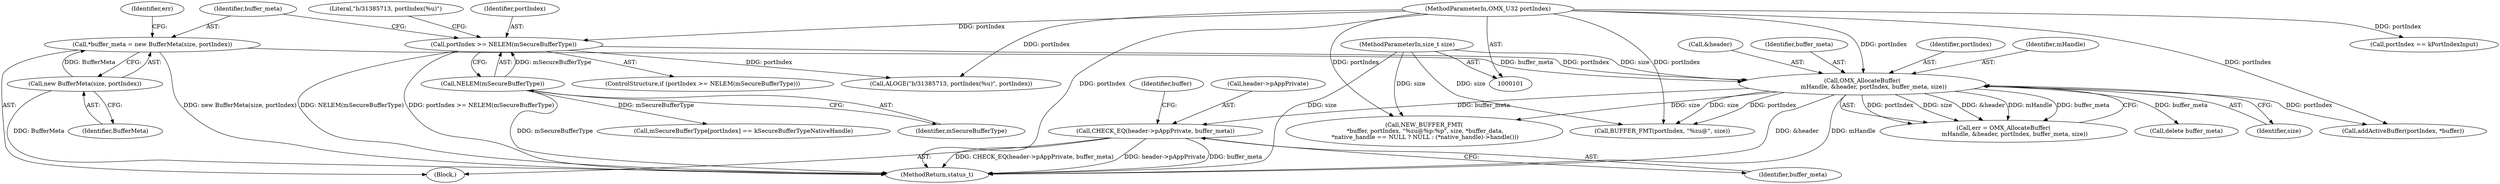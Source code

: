 digraph "0_Android_1d4feebdb85db46e138530f360d9ff2490e14353@pointer" {
"1000180" [label="(Call,CHECK_EQ(header->pAppPrivate, buffer_meta))"];
"1000149" [label="(Call,OMX_AllocateBuffer(\n            mHandle, &header, portIndex, buffer_meta, size))"];
"1000126" [label="(Call,portIndex >= NELEM(mSecureBufferType))"];
"1000102" [label="(MethodParameterIn,OMX_U32 portIndex)"];
"1000128" [label="(Call,NELEM(mSecureBufferType))"];
"1000141" [label="(Call,*buffer_meta = new BufferMeta(size, portIndex))"];
"1000143" [label="(Call,new BufferMeta(size, portIndex))"];
"1000103" [label="(MethodParameterIn,size_t size)"];
"1000154" [label="(Identifier,buffer_meta)"];
"1000180" [label="(Call,CHECK_EQ(header->pAppPrivate, buffer_meta))"];
"1000141" [label="(Call,*buffer_meta = new BufferMeta(size, portIndex))"];
"1000142" [label="(Identifier,buffer_meta)"];
"1000153" [label="(Identifier,portIndex)"];
"1000103" [label="(MethodParameterIn,size_t size)"];
"1000168" [label="(Call,delete buffer_meta)"];
"1000155" [label="(Identifier,size)"];
"1000129" [label="(Identifier,mSecureBufferType)"];
"1000258" [label="(MethodReturn,status_t)"];
"1000150" [label="(Identifier,mHandle)"];
"1000223" [label="(Call,addActiveBuffer(portIndex, *buffer))"];
"1000151" [label="(Call,&header)"];
"1000164" [label="(Call,BUFFER_FMT(portIndex, \"%zu@\", size))"];
"1000233" [label="(Call,portIndex == kPortIndexInput)"];
"1000147" [label="(Call,err = OMX_AllocateBuffer(\n            mHandle, &header, portIndex, buffer_meta, size))"];
"1000131" [label="(Call,ALOGE(\"b/31385713, portIndex(%u)\", portIndex))"];
"1000107" [label="(Block,)"];
"1000149" [label="(Call,OMX_AllocateBuffer(\n            mHandle, &header, portIndex, buffer_meta, size))"];
"1000184" [label="(Identifier,buffer_meta)"];
"1000187" [label="(Identifier,buffer)"];
"1000128" [label="(Call,NELEM(mSecureBufferType))"];
"1000126" [label="(Call,portIndex >= NELEM(mSecureBufferType))"];
"1000102" [label="(MethodParameterIn,OMX_U32 portIndex)"];
"1000125" [label="(ControlStructure,if (portIndex >= NELEM(mSecureBufferType)))"];
"1000241" [label="(Call,NEW_BUFFER_FMT(\n *buffer, portIndex, \"%zu@%p:%p\", size, *buffer_data,\n *native_handle == NULL ? NULL : (*native_handle)->handle()))"];
"1000132" [label="(Literal,\"b/31385713, portIndex(%u)\")"];
"1000127" [label="(Identifier,portIndex)"];
"1000191" [label="(Call,mSecureBufferType[portIndex] == kSecureBufferTypeNativeHandle)"];
"1000148" [label="(Identifier,err)"];
"1000143" [label="(Call,new BufferMeta(size, portIndex))"];
"1000181" [label="(Call,header->pAppPrivate)"];
"1000144" [label="(Identifier,BufferMeta)"];
"1000180" -> "1000107"  [label="AST: "];
"1000180" -> "1000184"  [label="CFG: "];
"1000181" -> "1000180"  [label="AST: "];
"1000184" -> "1000180"  [label="AST: "];
"1000187" -> "1000180"  [label="CFG: "];
"1000180" -> "1000258"  [label="DDG: header->pAppPrivate"];
"1000180" -> "1000258"  [label="DDG: buffer_meta"];
"1000180" -> "1000258"  [label="DDG: CHECK_EQ(header->pAppPrivate, buffer_meta)"];
"1000149" -> "1000180"  [label="DDG: buffer_meta"];
"1000149" -> "1000147"  [label="AST: "];
"1000149" -> "1000155"  [label="CFG: "];
"1000150" -> "1000149"  [label="AST: "];
"1000151" -> "1000149"  [label="AST: "];
"1000153" -> "1000149"  [label="AST: "];
"1000154" -> "1000149"  [label="AST: "];
"1000155" -> "1000149"  [label="AST: "];
"1000147" -> "1000149"  [label="CFG: "];
"1000149" -> "1000258"  [label="DDG: &header"];
"1000149" -> "1000258"  [label="DDG: mHandle"];
"1000149" -> "1000147"  [label="DDG: portIndex"];
"1000149" -> "1000147"  [label="DDG: size"];
"1000149" -> "1000147"  [label="DDG: &header"];
"1000149" -> "1000147"  [label="DDG: mHandle"];
"1000149" -> "1000147"  [label="DDG: buffer_meta"];
"1000126" -> "1000149"  [label="DDG: portIndex"];
"1000102" -> "1000149"  [label="DDG: portIndex"];
"1000141" -> "1000149"  [label="DDG: buffer_meta"];
"1000103" -> "1000149"  [label="DDG: size"];
"1000149" -> "1000164"  [label="DDG: portIndex"];
"1000149" -> "1000164"  [label="DDG: size"];
"1000149" -> "1000168"  [label="DDG: buffer_meta"];
"1000149" -> "1000223"  [label="DDG: portIndex"];
"1000149" -> "1000241"  [label="DDG: size"];
"1000126" -> "1000125"  [label="AST: "];
"1000126" -> "1000128"  [label="CFG: "];
"1000127" -> "1000126"  [label="AST: "];
"1000128" -> "1000126"  [label="AST: "];
"1000132" -> "1000126"  [label="CFG: "];
"1000142" -> "1000126"  [label="CFG: "];
"1000126" -> "1000258"  [label="DDG: portIndex >= NELEM(mSecureBufferType)"];
"1000126" -> "1000258"  [label="DDG: NELEM(mSecureBufferType)"];
"1000102" -> "1000126"  [label="DDG: portIndex"];
"1000128" -> "1000126"  [label="DDG: mSecureBufferType"];
"1000126" -> "1000131"  [label="DDG: portIndex"];
"1000102" -> "1000101"  [label="AST: "];
"1000102" -> "1000258"  [label="DDG: portIndex"];
"1000102" -> "1000131"  [label="DDG: portIndex"];
"1000102" -> "1000164"  [label="DDG: portIndex"];
"1000102" -> "1000223"  [label="DDG: portIndex"];
"1000102" -> "1000233"  [label="DDG: portIndex"];
"1000102" -> "1000241"  [label="DDG: portIndex"];
"1000128" -> "1000129"  [label="CFG: "];
"1000129" -> "1000128"  [label="AST: "];
"1000128" -> "1000258"  [label="DDG: mSecureBufferType"];
"1000128" -> "1000191"  [label="DDG: mSecureBufferType"];
"1000141" -> "1000107"  [label="AST: "];
"1000141" -> "1000143"  [label="CFG: "];
"1000142" -> "1000141"  [label="AST: "];
"1000143" -> "1000141"  [label="AST: "];
"1000148" -> "1000141"  [label="CFG: "];
"1000141" -> "1000258"  [label="DDG: new BufferMeta(size, portIndex)"];
"1000143" -> "1000141"  [label="DDG: BufferMeta"];
"1000143" -> "1000144"  [label="CFG: "];
"1000144" -> "1000143"  [label="AST: "];
"1000143" -> "1000258"  [label="DDG: BufferMeta"];
"1000103" -> "1000101"  [label="AST: "];
"1000103" -> "1000258"  [label="DDG: size"];
"1000103" -> "1000164"  [label="DDG: size"];
"1000103" -> "1000241"  [label="DDG: size"];
}
